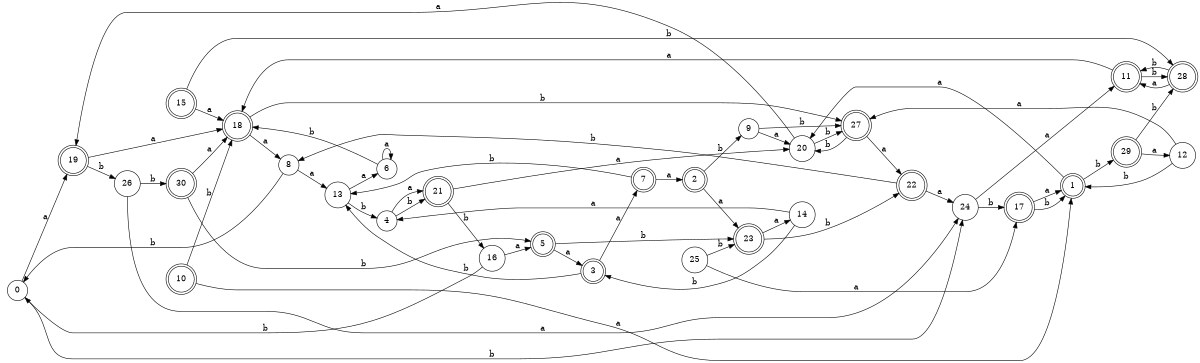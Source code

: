 digraph n25_3 {
__start0 [label="" shape="none"];

rankdir=LR;
size="8,5";

s0 [style="filled", color="black", fillcolor="white" shape="circle", label="0"];
s1 [style="rounded,filled", color="black", fillcolor="white" shape="doublecircle", label="1"];
s2 [style="rounded,filled", color="black", fillcolor="white" shape="doublecircle", label="2"];
s3 [style="rounded,filled", color="black", fillcolor="white" shape="doublecircle", label="3"];
s4 [style="filled", color="black", fillcolor="white" shape="circle", label="4"];
s5 [style="rounded,filled", color="black", fillcolor="white" shape="doublecircle", label="5"];
s6 [style="filled", color="black", fillcolor="white" shape="circle", label="6"];
s7 [style="rounded,filled", color="black", fillcolor="white" shape="doublecircle", label="7"];
s8 [style="filled", color="black", fillcolor="white" shape="circle", label="8"];
s9 [style="filled", color="black", fillcolor="white" shape="circle", label="9"];
s10 [style="rounded,filled", color="black", fillcolor="white" shape="doublecircle", label="10"];
s11 [style="rounded,filled", color="black", fillcolor="white" shape="doublecircle", label="11"];
s12 [style="filled", color="black", fillcolor="white" shape="circle", label="12"];
s13 [style="filled", color="black", fillcolor="white" shape="circle", label="13"];
s14 [style="filled", color="black", fillcolor="white" shape="circle", label="14"];
s15 [style="rounded,filled", color="black", fillcolor="white" shape="doublecircle", label="15"];
s16 [style="filled", color="black", fillcolor="white" shape="circle", label="16"];
s17 [style="rounded,filled", color="black", fillcolor="white" shape="doublecircle", label="17"];
s18 [style="rounded,filled", color="black", fillcolor="white" shape="doublecircle", label="18"];
s19 [style="rounded,filled", color="black", fillcolor="white" shape="doublecircle", label="19"];
s20 [style="filled", color="black", fillcolor="white" shape="circle", label="20"];
s21 [style="rounded,filled", color="black", fillcolor="white" shape="doublecircle", label="21"];
s22 [style="rounded,filled", color="black", fillcolor="white" shape="doublecircle", label="22"];
s23 [style="rounded,filled", color="black", fillcolor="white" shape="doublecircle", label="23"];
s24 [style="filled", color="black", fillcolor="white" shape="circle", label="24"];
s25 [style="filled", color="black", fillcolor="white" shape="circle", label="25"];
s26 [style="filled", color="black", fillcolor="white" shape="circle", label="26"];
s27 [style="rounded,filled", color="black", fillcolor="white" shape="doublecircle", label="27"];
s28 [style="rounded,filled", color="black", fillcolor="white" shape="doublecircle", label="28"];
s29 [style="rounded,filled", color="black", fillcolor="white" shape="doublecircle", label="29"];
s30 [style="rounded,filled", color="black", fillcolor="white" shape="doublecircle", label="30"];
s0 -> s19 [label="a"];
s0 -> s24 [label="b"];
s1 -> s20 [label="a"];
s1 -> s29 [label="b"];
s2 -> s23 [label="a"];
s2 -> s9 [label="b"];
s3 -> s7 [label="a"];
s3 -> s13 [label="b"];
s4 -> s21 [label="a"];
s4 -> s21 [label="b"];
s5 -> s3 [label="a"];
s5 -> s23 [label="b"];
s6 -> s6 [label="a"];
s6 -> s18 [label="b"];
s7 -> s2 [label="a"];
s7 -> s13 [label="b"];
s8 -> s13 [label="a"];
s8 -> s0 [label="b"];
s9 -> s20 [label="a"];
s9 -> s27 [label="b"];
s10 -> s1 [label="a"];
s10 -> s18 [label="b"];
s11 -> s18 [label="a"];
s11 -> s28 [label="b"];
s12 -> s27 [label="a"];
s12 -> s1 [label="b"];
s13 -> s6 [label="a"];
s13 -> s4 [label="b"];
s14 -> s4 [label="a"];
s14 -> s3 [label="b"];
s15 -> s18 [label="a"];
s15 -> s28 [label="b"];
s16 -> s5 [label="a"];
s16 -> s0 [label="b"];
s17 -> s1 [label="a"];
s17 -> s1 [label="b"];
s18 -> s8 [label="a"];
s18 -> s27 [label="b"];
s19 -> s18 [label="a"];
s19 -> s26 [label="b"];
s20 -> s19 [label="a"];
s20 -> s27 [label="b"];
s21 -> s20 [label="a"];
s21 -> s16 [label="b"];
s22 -> s24 [label="a"];
s22 -> s8 [label="b"];
s23 -> s14 [label="a"];
s23 -> s22 [label="b"];
s24 -> s11 [label="a"];
s24 -> s17 [label="b"];
s25 -> s17 [label="a"];
s25 -> s23 [label="b"];
s26 -> s24 [label="a"];
s26 -> s30 [label="b"];
s27 -> s22 [label="a"];
s27 -> s20 [label="b"];
s28 -> s11 [label="a"];
s28 -> s11 [label="b"];
s29 -> s12 [label="a"];
s29 -> s28 [label="b"];
s30 -> s18 [label="a"];
s30 -> s5 [label="b"];

}